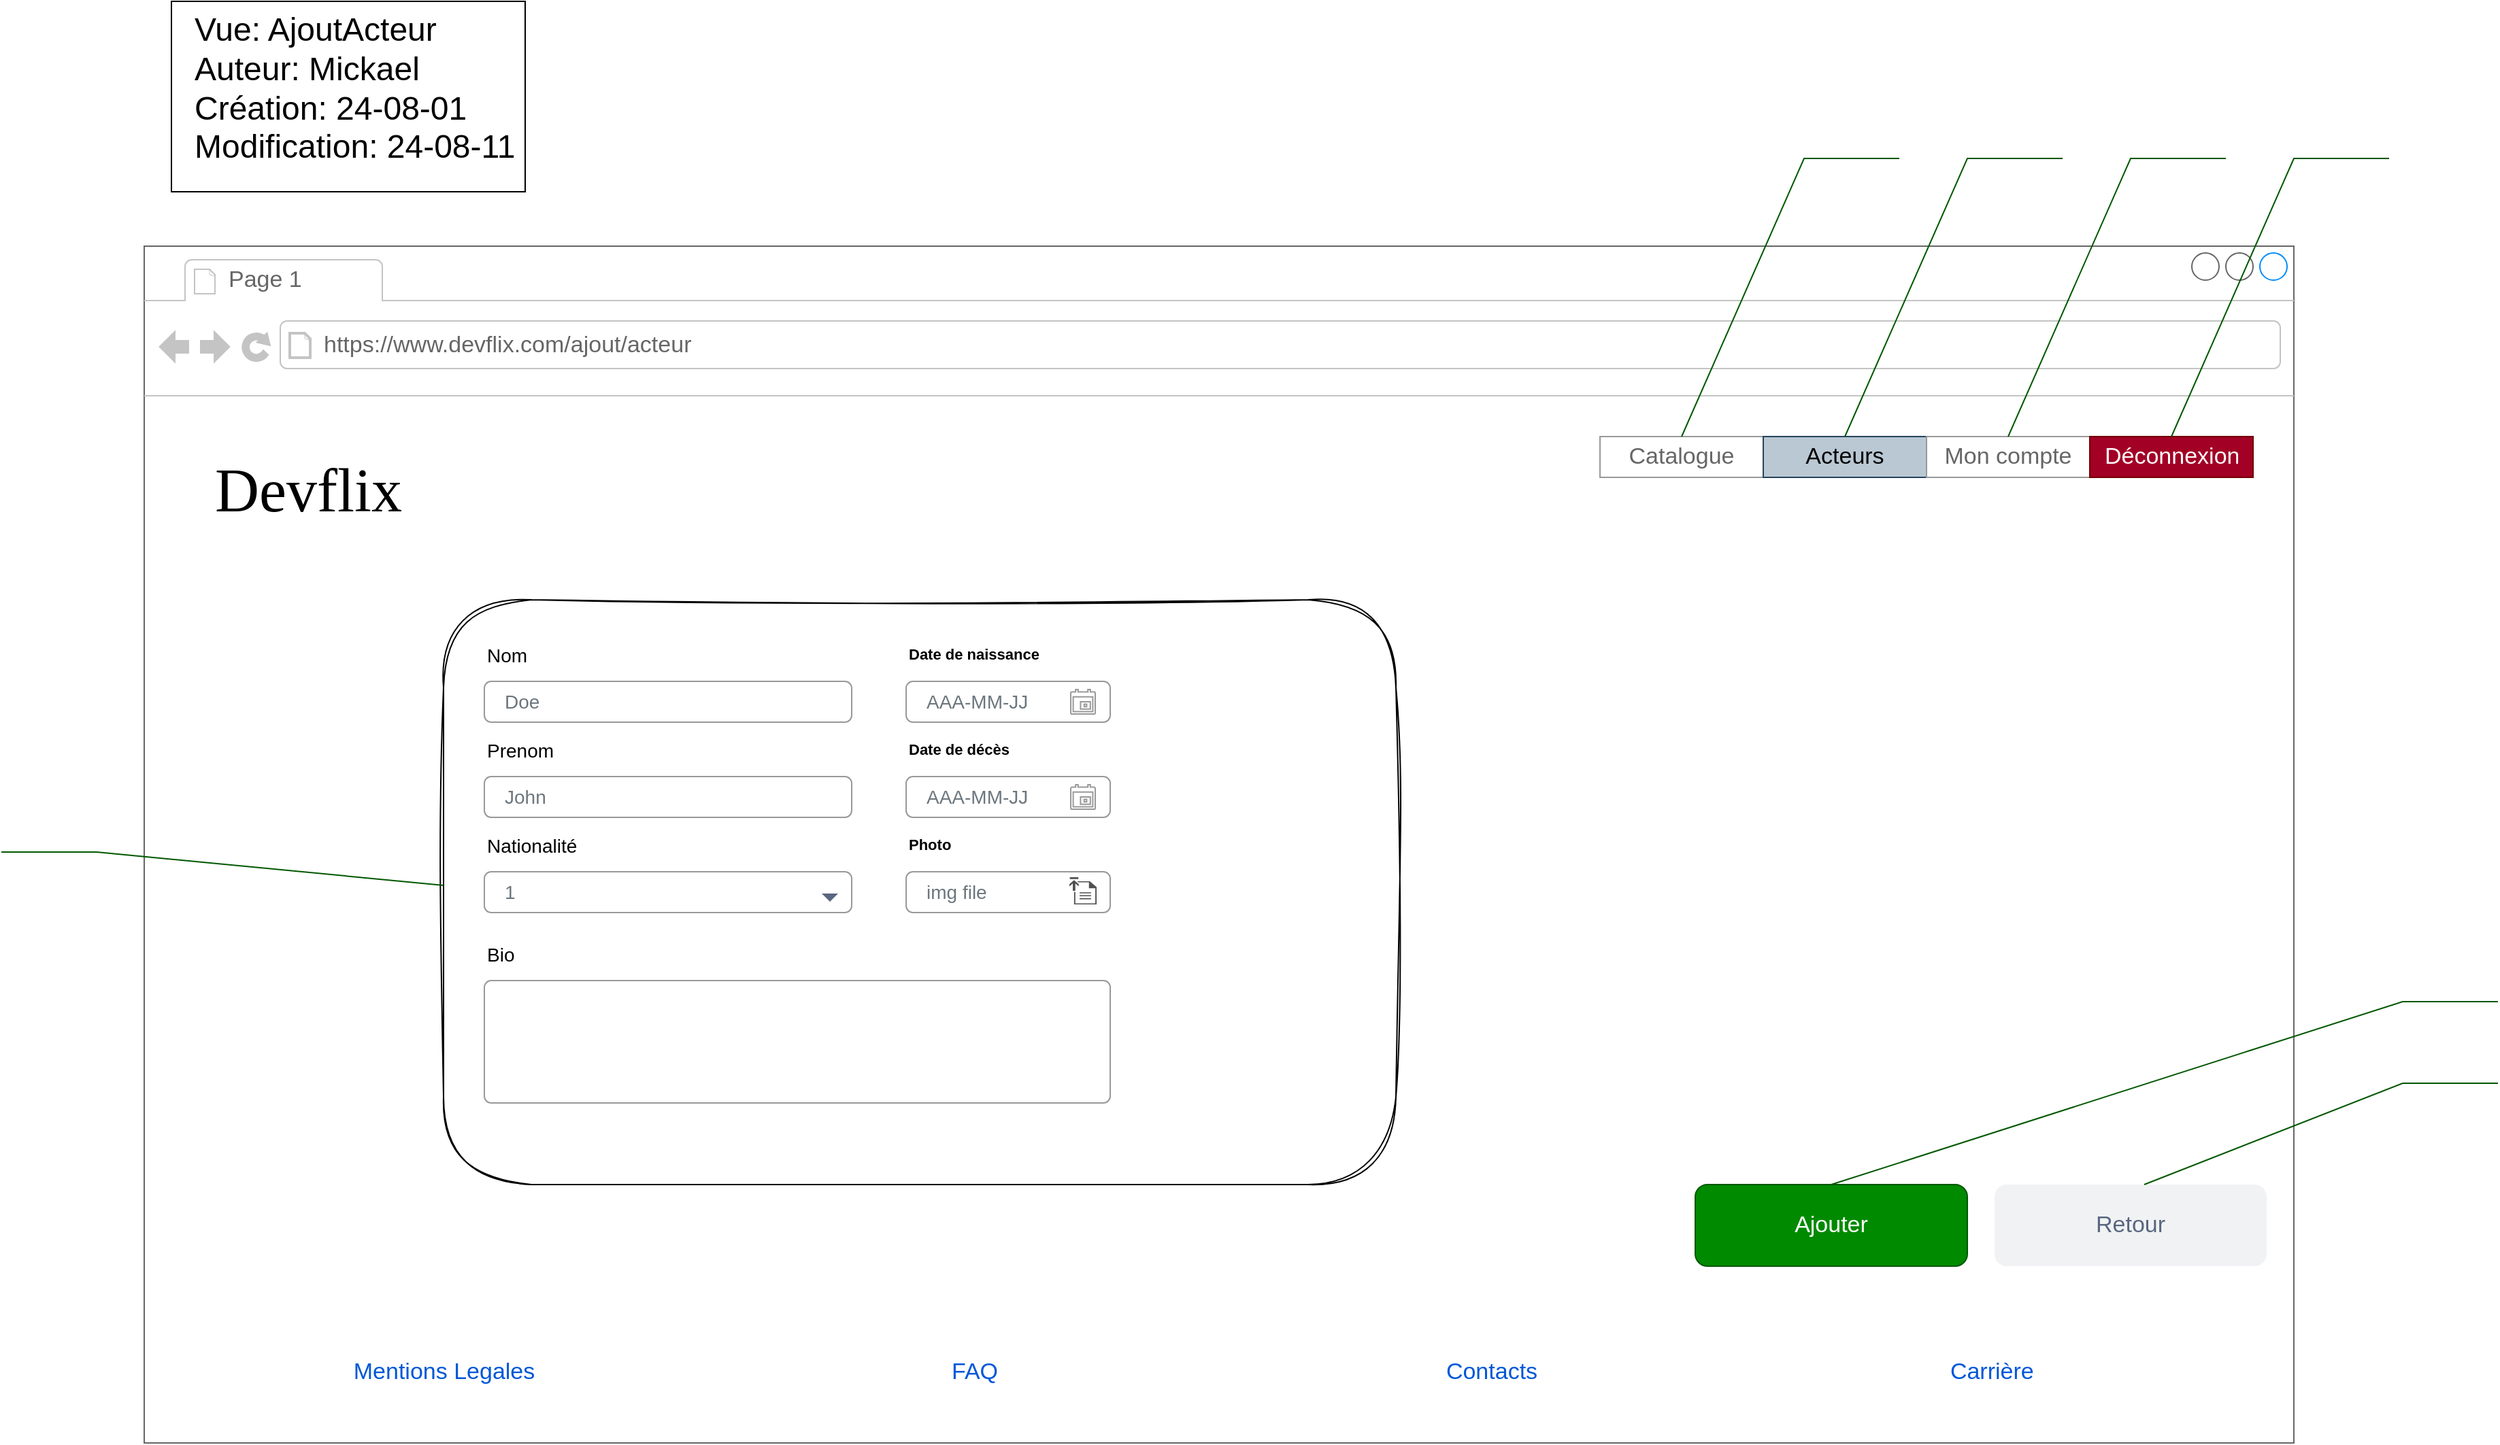 <mxfile version="24.7.5">
  <diagram name="Page-1" id="6wY9VqDfw_D_Nogkt-FH">
    <mxGraphModel dx="3933" dy="2387" grid="1" gridSize="10" guides="1" tooltips="1" connect="1" arrows="1" fold="1" page="1" pageScale="1" pageWidth="1600" pageHeight="900" math="0" shadow="0">
      <root>
        <mxCell id="0" />
        <mxCell id="1" parent="0" />
        <mxCell id="gT9IReFZBZHxwUJaljAH-1" value="" style="strokeWidth=1;shadow=0;dashed=0;align=center;html=1;shape=mxgraph.mockup.containers.browserWindow;rSize=0;strokeColor=#666666;strokeColor2=#008cff;strokeColor3=#c4c4c4;mainText=,;recursiveResize=0;container=0;movable=0;resizable=0;rotatable=0;deletable=0;editable=0;locked=1;connectable=0;" vertex="1" parent="1">
          <mxGeometry x="10" y="10" width="1580" height="880" as="geometry" />
        </mxCell>
        <mxCell id="gT9IReFZBZHxwUJaljAH-104" value="" style="rounded=1;whiteSpace=wrap;html=1;sketch=1;curveFitting=1;jiggle=2;" vertex="1" parent="1">
          <mxGeometry x="230" y="270" width="700" height="430" as="geometry" />
        </mxCell>
        <mxCell id="gT9IReFZBZHxwUJaljAH-2" value="Devflix" style="text;html=1;points=[];align=left;verticalAlign=top;spacingTop=-4;fontSize=45;fontFamily=Verdana;" vertex="1" parent="1">
          <mxGeometry x="60" y="160" width="340" height="50" as="geometry" />
        </mxCell>
        <mxCell id="gT9IReFZBZHxwUJaljAH-3" value="Page 1" style="strokeWidth=1;shadow=0;dashed=0;align=center;html=1;shape=mxgraph.mockup.containers.anchor;fontSize=17;fontColor=#666666;align=left;whiteSpace=wrap;" vertex="1" parent="1">
          <mxGeometry x="70" y="22" width="110" height="26" as="geometry" />
        </mxCell>
        <mxCell id="gT9IReFZBZHxwUJaljAH-4" value="https://www.devflix.com/ajout/acteur" style="strokeWidth=1;shadow=0;dashed=0;align=center;html=1;shape=mxgraph.mockup.containers.anchor;rSize=0;fontSize=17;fontColor=#666666;align=left;" vertex="1" parent="1">
          <mxGeometry x="140" y="70" width="380" height="26" as="geometry" />
        </mxCell>
        <mxCell id="gT9IReFZBZHxwUJaljAH-5" value="" style="swimlane;shape=mxgraph.bootstrap.anchor;strokeColor=#999999;fillColor=#ffffff;fontColor=#666666;childLayout=stackLayout;horizontal=0;startSize=0;horizontalStack=1;resizeParent=1;resizeParentMax=0;resizeLast=0;collapsible=0;marginBottom=0;whiteSpace=wrap;html=1;" vertex="1" parent="1">
          <mxGeometry x="1080" y="150" width="480" height="30" as="geometry" />
        </mxCell>
        <mxCell id="gT9IReFZBZHxwUJaljAH-6" value="Catalogue" style="text;strokeColor=inherit;align=center;verticalAlign=middle;spacingLeft=10;spacingRight=10;overflow=hidden;points=[[0,0.5],[1,0.5]];portConstraint=eastwest;rotatable=0;whiteSpace=wrap;html=1;fillColor=inherit;fontColor=inherit;fontSize=17;" vertex="1" parent="gT9IReFZBZHxwUJaljAH-5">
          <mxGeometry width="120" height="30" as="geometry" />
        </mxCell>
        <mxCell id="gT9IReFZBZHxwUJaljAH-7" value="Acteurs" style="text;strokeColor=#23445d;align=center;verticalAlign=middle;spacingLeft=10;spacingRight=10;overflow=hidden;points=[[0,0.5],[1,0.5]];portConstraint=eastwest;rotatable=0;whiteSpace=wrap;html=1;fillColor=#bac8d3;fontSize=17;" vertex="1" parent="gT9IReFZBZHxwUJaljAH-5">
          <mxGeometry x="120" width="120" height="30" as="geometry" />
        </mxCell>
        <mxCell id="gT9IReFZBZHxwUJaljAH-8" value="Mon compte" style="text;strokeColor=inherit;align=center;verticalAlign=middle;spacingLeft=10;spacingRight=10;overflow=hidden;points=[[0,0.5],[1,0.5]];portConstraint=eastwest;rotatable=0;whiteSpace=wrap;html=1;fillColor=inherit;fontColor=inherit;fontSize=17;" vertex="1" parent="gT9IReFZBZHxwUJaljAH-5">
          <mxGeometry x="240" width="120" height="30" as="geometry" />
        </mxCell>
        <mxCell id="gT9IReFZBZHxwUJaljAH-9" value="Déconnexion&amp;nbsp;" style="text;strokeColor=#6F0000;align=center;verticalAlign=middle;spacingLeft=10;spacingRight=10;overflow=hidden;points=[[0,0.5],[1,0.5]];portConstraint=eastwest;rotatable=0;whiteSpace=wrap;html=1;fillColor=#a20025;fontColor=#ffffff;fontSize=17;" vertex="1" parent="gT9IReFZBZHxwUJaljAH-5">
          <mxGeometry x="360" width="120" height="30" as="geometry" />
        </mxCell>
        <mxCell id="gT9IReFZBZHxwUJaljAH-10" value="Mentions Legales" style="fillColor=none;strokeColor=none;html=1;fontColor=#0057D8;align=center;verticalAlign=middle;fontStyle=0;fontSize=17;" vertex="1" parent="1">
          <mxGeometry x="105" y="800" width="250" height="75" as="geometry" />
        </mxCell>
        <mxCell id="gT9IReFZBZHxwUJaljAH-11" value="FAQ" style="fillColor=none;strokeColor=none;html=1;fontColor=#0057D8;align=center;verticalAlign=middle;fontStyle=0;fontSize=17;fontFamily=Helvetica;" vertex="1" parent="1">
          <mxGeometry x="495" y="800" width="250" height="75" as="geometry" />
        </mxCell>
        <mxCell id="gT9IReFZBZHxwUJaljAH-12" value="Contacts" style="fillColor=none;strokeColor=none;html=1;fontColor=#0057D8;align=center;verticalAlign=middle;fontStyle=0;fontSize=17;fontFamily=Helvetica;" vertex="1" parent="1">
          <mxGeometry x="875" y="800" width="250" height="75" as="geometry" />
        </mxCell>
        <mxCell id="gT9IReFZBZHxwUJaljAH-13" value="Carrière&amp;nbsp;" style="fillColor=none;strokeColor=none;html=1;fontColor=#0057D8;align=center;verticalAlign=middle;fontStyle=0;fontSize=17;fontFamily=Helvetica;" vertex="1" parent="1">
          <mxGeometry x="1245" y="800" width="250" height="75" as="geometry" />
        </mxCell>
        <mxCell id="gT9IReFZBZHxwUJaljAH-14" value="C4" style="strokeWidth=1;shadow=0;dashed=0;align=center;html=1;shape=mxgraph.mockup.text.callout;linkText=;textSize=17;textColor=#666666;callDir=NE;callStyle=line;fontSize=17;align=right;verticalAlign=top;strokeColor=#005700;fillColor=#008a00;fontColor=#ffffff;" vertex="1" parent="1">
          <mxGeometry x="1260" y="-80" width="160" height="230" as="geometry" />
        </mxCell>
        <mxCell id="gT9IReFZBZHxwUJaljAH-15" value="C1" style="strokeWidth=1;shadow=0;dashed=0;align=center;html=1;shape=mxgraph.mockup.text.callout;linkText=;textSize=17;textColor=#666666;callDir=NE;callStyle=line;fontSize=17;align=right;verticalAlign=top;strokeColor=#005700;fillColor=#008a00;fontColor=#ffffff;" vertex="1" parent="1">
          <mxGeometry x="1140" y="-80" width="160" height="230" as="geometry" />
        </mxCell>
        <mxCell id="gT9IReFZBZHxwUJaljAH-17" value="C17" style="strokeWidth=1;shadow=0;dashed=0;align=center;html=1;shape=mxgraph.mockup.text.callout;linkText=;textSize=17;textColor=#666666;callDir=NE;callStyle=line;fontSize=17;align=right;verticalAlign=top;strokeColor=#005700;fillColor=#008a00;fontColor=#ffffff;" vertex="1" parent="1">
          <mxGeometry x="1380" y="-80" width="160" height="230" as="geometry" />
        </mxCell>
        <mxCell id="gT9IReFZBZHxwUJaljAH-18" value="C46" style="strokeWidth=1;shadow=0;dashed=0;align=center;html=1;shape=mxgraph.mockup.text.callout;linkText=;textSize=17;textColor=#666666;callDir=NE;callStyle=line;fontSize=17;align=right;verticalAlign=top;strokeColor=#005700;fillColor=#008a00;fontColor=#ffffff;" vertex="1" parent="1">
          <mxGeometry x="1500" y="-80" width="160" height="230" as="geometry" />
        </mxCell>
        <mxCell id="gT9IReFZBZHxwUJaljAH-82" value="Bio" style="fillColor=none;strokeColor=none;align=left;fontSize=14;" vertex="1" parent="1">
          <mxGeometry width="260" height="40" relative="1" as="geometry">
            <mxPoint x="260" y="510" as="offset" />
          </mxGeometry>
        </mxCell>
        <mxCell id="gT9IReFZBZHxwUJaljAH-83" value="" style="html=1;shadow=0;dashed=0;shape=mxgraph.bootstrap.rrect;rSize=5;fillColor=none;strokeColor=#999999;align=left;spacing=15;fontSize=14;fontColor=#6C767D;" vertex="1" parent="1">
          <mxGeometry width="460" height="90" relative="1" as="geometry">
            <mxPoint x="260" y="550" as="offset" />
          </mxGeometry>
        </mxCell>
        <mxCell id="gT9IReFZBZHxwUJaljAH-90" value="Date de décès&amp;nbsp;" style="fillColor=none;strokeColor=none;html=1;fontSize=14;fontStyle=0;align=left;fontColor=default;fontStyle=1;fontSize=11;hachureGap=4;pointerEvents=0;fontFamily=Helvetica;rounded=0;glass=0;shadow=0;verticalAlign=middle;" vertex="1" parent="1">
          <mxGeometry x="570" y="370" width="100" height="20" as="geometry" />
        </mxCell>
        <mxCell id="gT9IReFZBZHxwUJaljAH-91" value="AAA-MM-JJ" style="html=1;shadow=0;dashed=0;shape=mxgraph.bootstrap.rrect;rSize=5;fillColor=none;strokeColor=#999999;align=left;spacing=15;fontSize=14;fontColor=#6C767D;flipV=1;" vertex="1" parent="1">
          <mxGeometry x="570" y="400" width="150" height="30" as="geometry" />
        </mxCell>
        <mxCell id="gT9IReFZBZHxwUJaljAH-92" value="" style="shape=mxgraph.gmdl.calendar;fillColor=none;strokeColor=#999999;sketch=0;hachureGap=4;pointerEvents=0;fontFamily=Helvetica;fontSize=14;shadow=0;dashed=0;align=left;verticalAlign=middle;spacing=15;fontColor=#6C767D;" vertex="1" parent="1">
          <mxGeometry x="691" y="406" width="18" height="18" as="geometry">
            <mxPoint x="-29" y="-9" as="offset" />
          </mxGeometry>
        </mxCell>
        <mxCell id="gT9IReFZBZHxwUJaljAH-94" value="Retour" style="rounded=1;fillColor=#F1F2F4;strokeColor=none;html=1;whiteSpace=wrap;fontColor=#596780;align=center;verticalAlign=middle;fontStyle=0;fontSize=17;sketch=0;fontFamily=Helvetica;" vertex="1" parent="1">
          <mxGeometry x="1370" y="700" width="200" height="60" as="geometry" />
        </mxCell>
        <mxCell id="gT9IReFZBZHxwUJaljAH-95" value="C33" style="strokeWidth=1;shadow=0;dashed=0;align=center;html=1;shape=mxgraph.mockup.text.callout;linkText=;textSize=17;textColor=#666666;callDir=NE;callStyle=line;fontSize=17;align=right;verticalAlign=top;strokeColor=#005700;fillColor=#008a00;fontColor=#ffffff;" vertex="1" parent="1">
          <mxGeometry x="1250" y="540" width="490" height="160" as="geometry" />
        </mxCell>
        <mxCell id="gT9IReFZBZHxwUJaljAH-100" value="Photo" style="fillColor=none;strokeColor=none;html=1;fontSize=14;fontStyle=0;align=left;fontColor=default;fontStyle=1;fontSize=11;hachureGap=4;pointerEvents=0;fontFamily=Helvetica;rounded=0;glass=0;shadow=0;verticalAlign=middle;" vertex="1" parent="1">
          <mxGeometry x="570" y="440" width="100" height="20" as="geometry" />
        </mxCell>
        <mxCell id="gT9IReFZBZHxwUJaljAH-101" value="img file" style="html=1;shadow=0;dashed=0;shape=mxgraph.bootstrap.rrect;rSize=5;fillColor=none;strokeColor=#999999;align=left;spacing=15;fontSize=14;fontColor=#6C767D;flipV=1;" vertex="1" parent="1">
          <mxGeometry x="570" y="470" width="150" height="30" as="geometry" />
        </mxCell>
        <mxCell id="gT9IReFZBZHxwUJaljAH-102" value="" style="sketch=0;pointerEvents=1;shadow=0;dashed=0;html=1;strokeColor=none;fillColor=#505050;labelPosition=center;verticalLabelPosition=bottom;verticalAlign=top;outlineConnect=0;align=center;shape=mxgraph.office.concepts.upload;" vertex="1" parent="1">
          <mxGeometry x="690" y="474" width="20" height="20" as="geometry" />
        </mxCell>
        <mxCell id="gT9IReFZBZHxwUJaljAH-103" value="Ajouter" style="rounded=1;fillColor=#008a00;strokeColor=#005700;html=1;whiteSpace=wrap;fontColor=#ffffff;align=center;verticalAlign=middle;fontStyle=0;fontSize=17;sketch=0;fontFamily=Helvetica;" vertex="1" parent="1">
          <mxGeometry x="1150" y="700" width="200" height="60" as="geometry" />
        </mxCell>
        <mxCell id="gT9IReFZBZHxwUJaljAH-106" value="C32" style="strokeWidth=1;shadow=0;dashed=0;align=right;html=1;shape=mxgraph.mockup.text.callout;linkText=;textSize=17;textColor=#666666;callDir=NW;callStyle=line;fontSize=17;fontColor=#ffffff;align=left;verticalAlign=top;strokeColor=#005700;fontFamily=Helvetica;fillColor=#008a00;" vertex="1" parent="1">
          <mxGeometry x="-95" y="430" width="325" height="50" as="geometry" />
        </mxCell>
        <mxCell id="gT9IReFZBZHxwUJaljAH-108" value="C8" style="strokeWidth=1;shadow=0;dashed=0;align=center;html=1;shape=mxgraph.mockup.text.callout;linkText=;textSize=17;textColor=#666666;callDir=NE;callStyle=line;fontSize=17;align=right;verticalAlign=top;strokeColor=#005700;fillColor=#008a00;fontColor=#ffffff;" vertex="1" parent="1">
          <mxGeometry x="1480" y="600" width="260" height="100" as="geometry" />
        </mxCell>
        <mxCell id="gT9IReFZBZHxwUJaljAH-109" value="" style="group" vertex="1" connectable="0" parent="1">
          <mxGeometry x="260" y="290" width="270" height="70" as="geometry" />
        </mxCell>
        <mxCell id="gT9IReFZBZHxwUJaljAH-84" value="Nom" style="fillColor=none;strokeColor=none;align=left;fontSize=14;" vertex="1" parent="gT9IReFZBZHxwUJaljAH-109">
          <mxGeometry width="260" height="40" as="geometry" />
        </mxCell>
        <mxCell id="gT9IReFZBZHxwUJaljAH-85" value="Doe" style="html=1;shadow=0;dashed=0;shape=mxgraph.bootstrap.rrect;rSize=5;fillColor=none;strokeColor=#999999;align=left;spacing=15;fontSize=14;fontColor=#6C767D;" vertex="1" parent="gT9IReFZBZHxwUJaljAH-109">
          <mxGeometry y="40" width="270" height="30" as="geometry" />
        </mxCell>
        <mxCell id="gT9IReFZBZHxwUJaljAH-110" value="" style="group" vertex="1" connectable="0" parent="1">
          <mxGeometry x="260" y="430" width="260" height="62" as="geometry" />
        </mxCell>
        <mxCell id="gT9IReFZBZHxwUJaljAH-68" value="Nationalité" style="fillColor=none;strokeColor=none;align=left;fontSize=14;" vertex="1" parent="gT9IReFZBZHxwUJaljAH-110">
          <mxGeometry width="260" height="40" as="geometry" />
        </mxCell>
        <mxCell id="gT9IReFZBZHxwUJaljAH-69" value="1" style="html=1;shadow=0;dashed=0;shape=mxgraph.bootstrap.rrect;rSize=5;fillColor=none;strokeColor=#999999;align=left;spacing=15;fontSize=14;fontColor=#6C767D;" vertex="1" parent="gT9IReFZBZHxwUJaljAH-110">
          <mxGeometry width="270" height="30" relative="1" as="geometry">
            <mxPoint y="40" as="offset" />
          </mxGeometry>
        </mxCell>
        <mxCell id="gT9IReFZBZHxwUJaljAH-116" value="" style="shape=triangle;direction=south;fillColor=#596780;strokeColor=none;html=1;sketch=0;" vertex="1" parent="gT9IReFZBZHxwUJaljAH-110">
          <mxGeometry x="248" y="56" width="12" height="6" as="geometry">
            <mxPoint x="156" y="14" as="offset" />
          </mxGeometry>
        </mxCell>
        <mxCell id="gT9IReFZBZHxwUJaljAH-111" value="" style="group" vertex="1" connectable="0" parent="1">
          <mxGeometry x="260" y="360" width="270" height="70" as="geometry" />
        </mxCell>
        <mxCell id="gT9IReFZBZHxwUJaljAH-112" value="Prenom" style="fillColor=none;strokeColor=none;align=left;fontSize=14;" vertex="1" parent="gT9IReFZBZHxwUJaljAH-111">
          <mxGeometry width="260" height="40" as="geometry" />
        </mxCell>
        <mxCell id="gT9IReFZBZHxwUJaljAH-113" value="John" style="html=1;shadow=0;dashed=0;shape=mxgraph.bootstrap.rrect;rSize=5;fillColor=none;strokeColor=#999999;align=left;spacing=15;fontSize=14;fontColor=#6C767D;" vertex="1" parent="gT9IReFZBZHxwUJaljAH-111">
          <mxGeometry y="40" width="270" height="30" as="geometry" />
        </mxCell>
        <mxCell id="gT9IReFZBZHxwUJaljAH-114" value="" style="group" vertex="1" connectable="0" parent="1">
          <mxGeometry x="570" y="300" width="150" height="60" as="geometry" />
        </mxCell>
        <mxCell id="gT9IReFZBZHxwUJaljAH-86" value="Date de naissance" style="fillColor=none;strokeColor=none;html=1;fontSize=14;fontStyle=0;align=left;fontColor=default;fontStyle=1;fontSize=11;hachureGap=4;pointerEvents=0;fontFamily=Helvetica;rounded=0;glass=0;shadow=0;verticalAlign=middle;" vertex="1" parent="gT9IReFZBZHxwUJaljAH-114">
          <mxGeometry width="100" height="20" as="geometry" />
        </mxCell>
        <mxCell id="gT9IReFZBZHxwUJaljAH-89" value="AAA-MM-JJ" style="html=1;shadow=0;dashed=0;shape=mxgraph.bootstrap.rrect;rSize=5;fillColor=none;strokeColor=#999999;align=left;spacing=15;fontSize=14;fontColor=#6C767D;flipV=1;" vertex="1" parent="gT9IReFZBZHxwUJaljAH-114">
          <mxGeometry y="30" width="150" height="30" as="geometry" />
        </mxCell>
        <mxCell id="gT9IReFZBZHxwUJaljAH-88" value="" style="shape=mxgraph.gmdl.calendar;fillColor=none;strokeColor=#999999;sketch=0;hachureGap=4;pointerEvents=0;fontFamily=Helvetica;fontSize=14;shadow=0;dashed=0;align=left;verticalAlign=middle;spacing=15;fontColor=#6C767D;" vertex="1" parent="gT9IReFZBZHxwUJaljAH-114">
          <mxGeometry x="121" y="36" width="18" height="18" as="geometry">
            <mxPoint x="-29" y="-9" as="offset" />
          </mxGeometry>
        </mxCell>
        <mxCell id="gT9IReFZBZHxwUJaljAH-117" value="" style="group" vertex="1" connectable="0" parent="1">
          <mxGeometry x="30" y="-170" width="285" height="140" as="geometry" />
        </mxCell>
        <mxCell id="gT9IReFZBZHxwUJaljAH-118" value="" style="rounded=0;whiteSpace=wrap;html=1;" vertex="1" parent="gT9IReFZBZHxwUJaljAH-117">
          <mxGeometry width="260" height="140" as="geometry" />
        </mxCell>
        <mxCell id="gT9IReFZBZHxwUJaljAH-119" value="&lt;font style=&quot;font-size: 24px;&quot;&gt;Vue: AjoutActeur&lt;/font&gt;&lt;div style=&quot;font-size: 24px;&quot;&gt;&lt;font style=&quot;font-size: 24px;&quot;&gt;Auteur: Mickael&lt;/font&gt;&lt;/div&gt;&lt;div style=&quot;font-size: 24px;&quot;&gt;&lt;font style=&quot;font-size: 24px;&quot;&gt;Création: 24-08-01&lt;/font&gt;&lt;/div&gt;&lt;div style=&quot;font-size: 24px;&quot;&gt;&lt;font style=&quot;font-size: 24px;&quot;&gt;Modification: 24-08-11&lt;/font&gt;&lt;/div&gt;" style="text;html=1;whiteSpace=wrap;overflow=hidden;rounded=0;" vertex="1" parent="gT9IReFZBZHxwUJaljAH-117">
          <mxGeometry x="15" width="270" height="140" as="geometry" />
        </mxCell>
      </root>
    </mxGraphModel>
  </diagram>
</mxfile>
